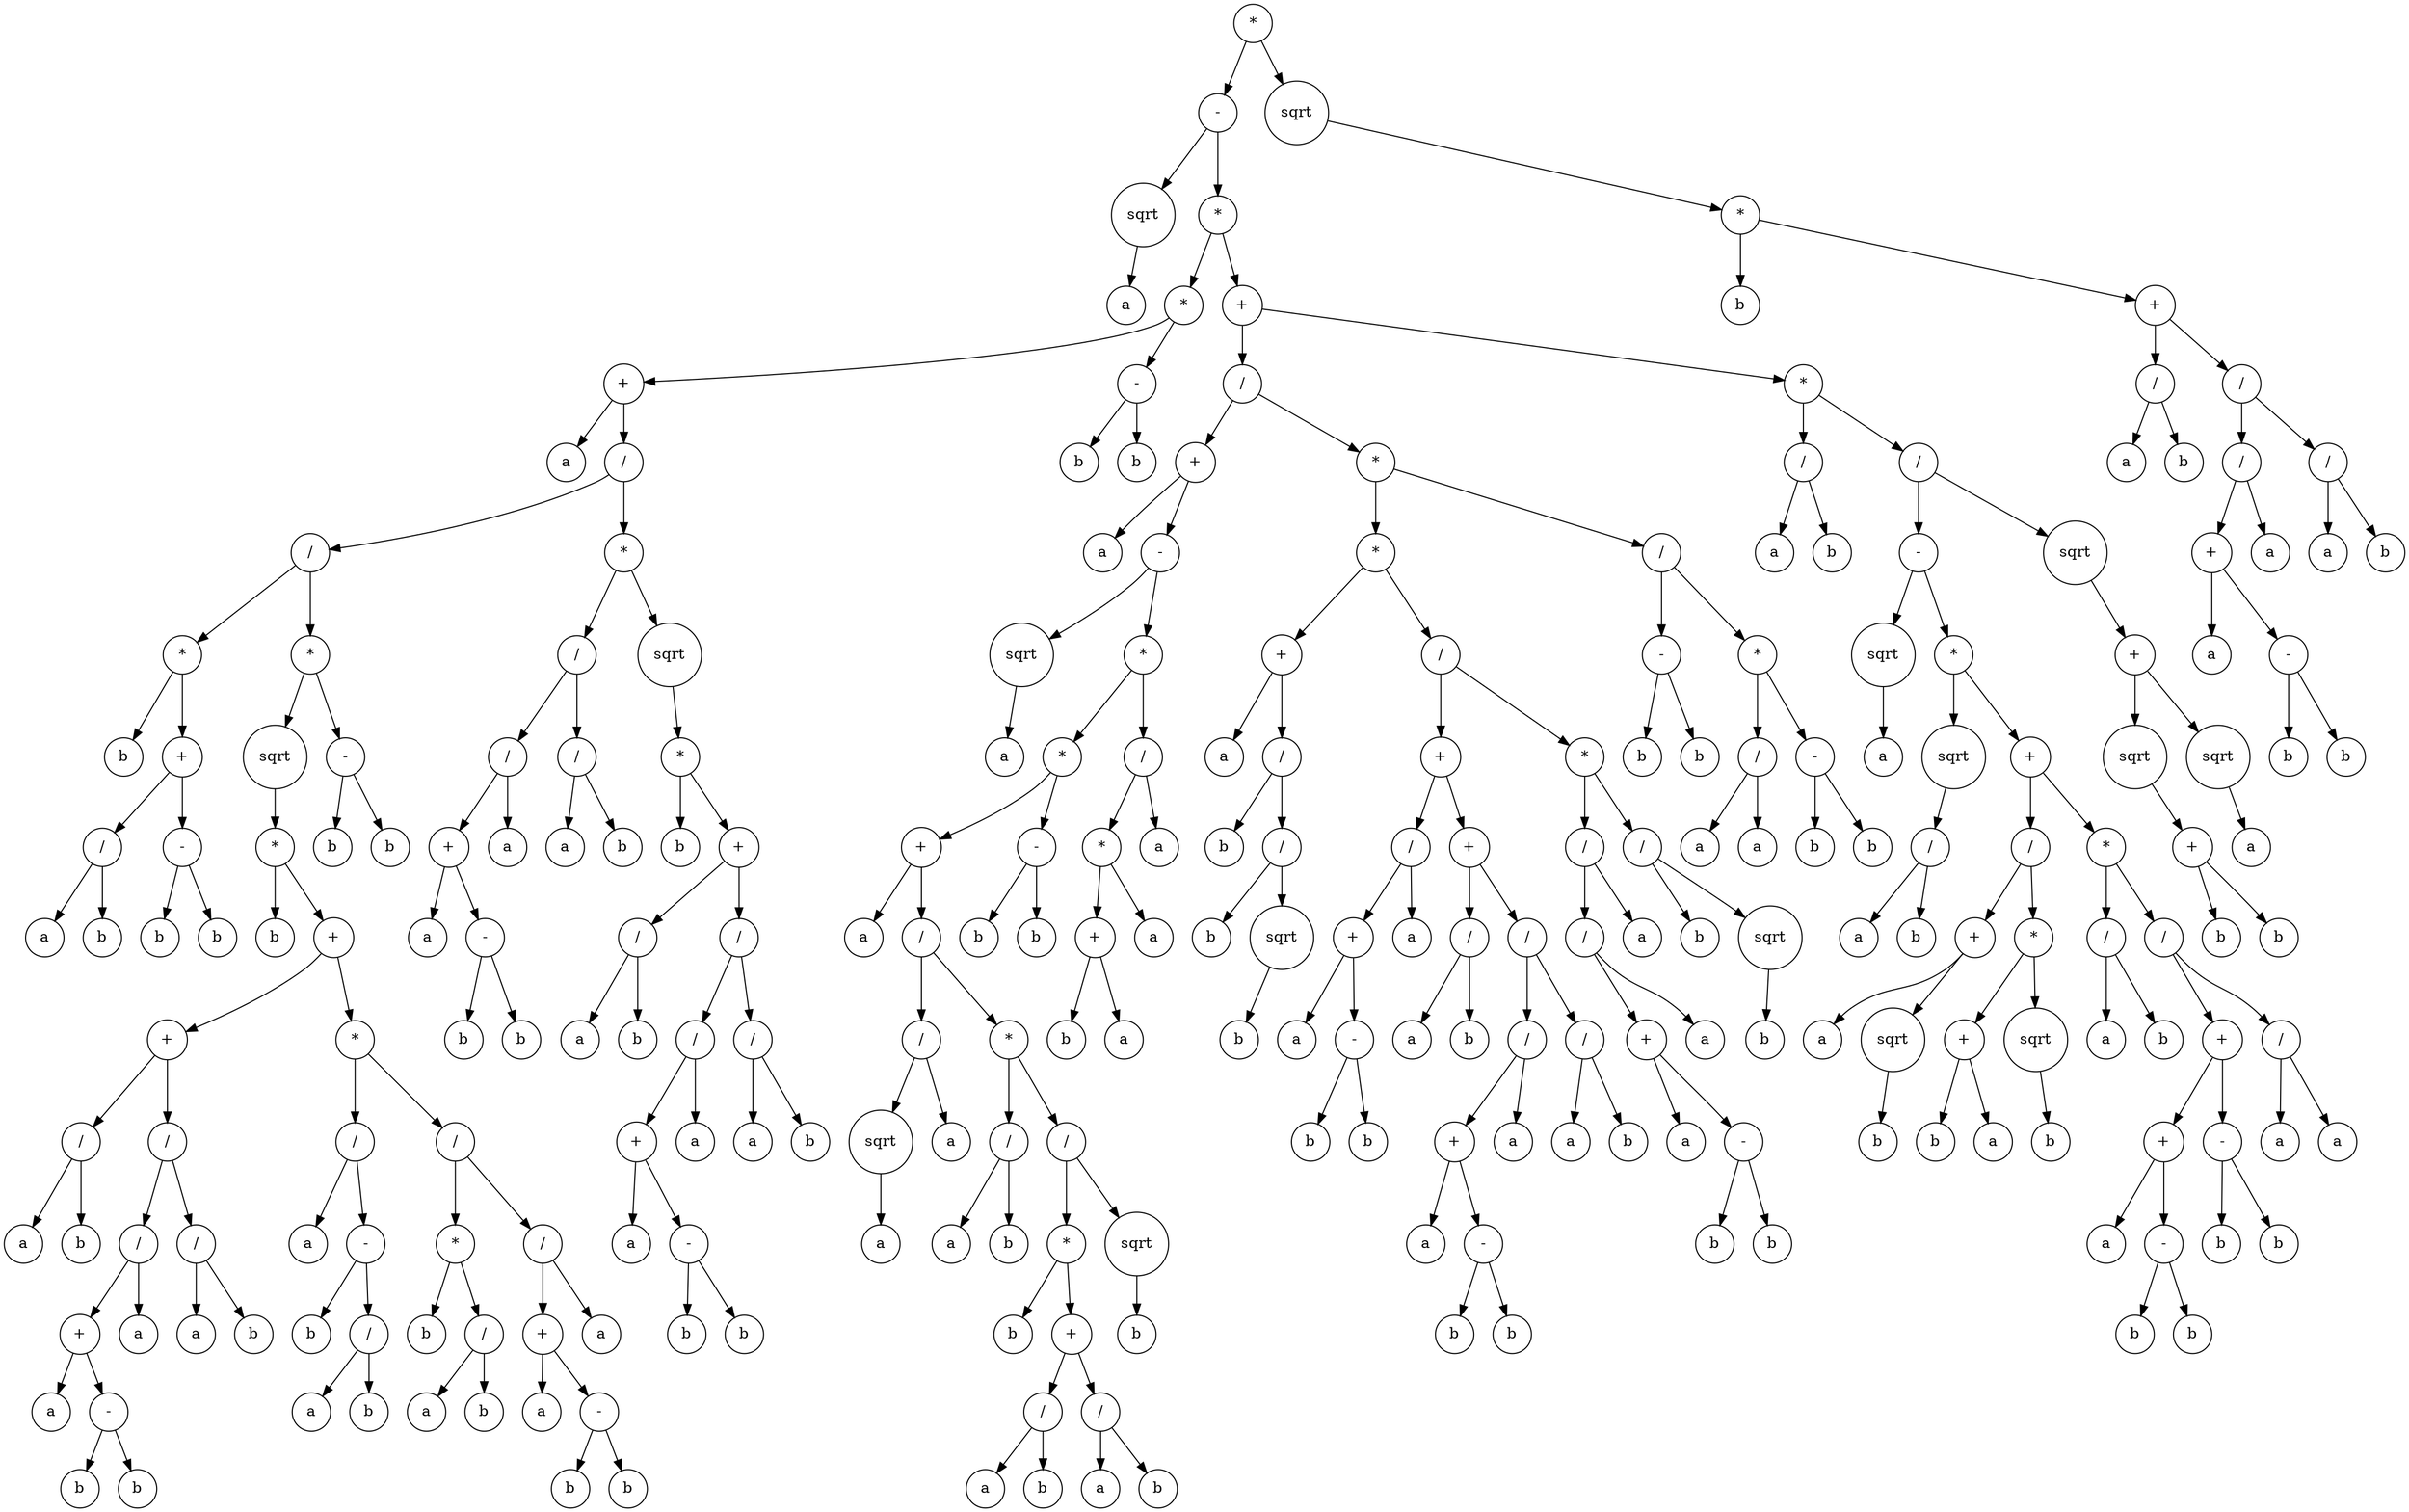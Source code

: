 digraph g {
graph [ordering=out];
node [shape=circle];
n[label = "*"];
n0[label = "-"];
n00[label = "sqrt"];
n000[label = "a"];
n00 -> n000;
n0 -> n00;
n01[label = "*"];
n010[label = "*"];
n0100[label = "+"];
n01000[label = "a"];
n0100 -> n01000;
n01001[label = "/"];
n010010[label = "/"];
n0100100[label = "*"];
n01001000[label = "b"];
n0100100 -> n01001000;
n01001001[label = "+"];
n010010010[label = "/"];
n0100100100[label = "a"];
n010010010 -> n0100100100;
n0100100101[label = "b"];
n010010010 -> n0100100101;
n01001001 -> n010010010;
n010010011[label = "-"];
n0100100110[label = "b"];
n010010011 -> n0100100110;
n0100100111[label = "b"];
n010010011 -> n0100100111;
n01001001 -> n010010011;
n0100100 -> n01001001;
n010010 -> n0100100;
n0100101[label = "*"];
n01001010[label = "sqrt"];
n010010100[label = "*"];
n0100101000[label = "b"];
n010010100 -> n0100101000;
n0100101001[label = "+"];
n01001010010[label = "+"];
n010010100100[label = "/"];
n0100101001000[label = "a"];
n010010100100 -> n0100101001000;
n0100101001001[label = "b"];
n010010100100 -> n0100101001001;
n01001010010 -> n010010100100;
n010010100101[label = "/"];
n0100101001010[label = "/"];
n01001010010100[label = "+"];
n010010100101000[label = "a"];
n01001010010100 -> n010010100101000;
n010010100101001[label = "-"];
n0100101001010010[label = "b"];
n010010100101001 -> n0100101001010010;
n0100101001010011[label = "b"];
n010010100101001 -> n0100101001010011;
n01001010010100 -> n010010100101001;
n0100101001010 -> n01001010010100;
n01001010010101[label = "a"];
n0100101001010 -> n01001010010101;
n010010100101 -> n0100101001010;
n0100101001011[label = "/"];
n01001010010110[label = "a"];
n0100101001011 -> n01001010010110;
n01001010010111[label = "b"];
n0100101001011 -> n01001010010111;
n010010100101 -> n0100101001011;
n01001010010 -> n010010100101;
n0100101001 -> n01001010010;
n01001010011[label = "*"];
n010010100110[label = "/"];
n0100101001100[label = "a"];
n010010100110 -> n0100101001100;
n0100101001101[label = "-"];
n01001010011010[label = "b"];
n0100101001101 -> n01001010011010;
n01001010011011[label = "/"];
n010010100110110[label = "a"];
n01001010011011 -> n010010100110110;
n010010100110111[label = "b"];
n01001010011011 -> n010010100110111;
n0100101001101 -> n01001010011011;
n010010100110 -> n0100101001101;
n01001010011 -> n010010100110;
n010010100111[label = "/"];
n0100101001110[label = "*"];
n01001010011100[label = "b"];
n0100101001110 -> n01001010011100;
n01001010011101[label = "/"];
n010010100111010[label = "a"];
n01001010011101 -> n010010100111010;
n010010100111011[label = "b"];
n01001010011101 -> n010010100111011;
n0100101001110 -> n01001010011101;
n010010100111 -> n0100101001110;
n0100101001111[label = "/"];
n01001010011110[label = "+"];
n010010100111100[label = "a"];
n01001010011110 -> n010010100111100;
n010010100111101[label = "-"];
n0100101001111010[label = "b"];
n010010100111101 -> n0100101001111010;
n0100101001111011[label = "b"];
n010010100111101 -> n0100101001111011;
n01001010011110 -> n010010100111101;
n0100101001111 -> n01001010011110;
n01001010011111[label = "a"];
n0100101001111 -> n01001010011111;
n010010100111 -> n0100101001111;
n01001010011 -> n010010100111;
n0100101001 -> n01001010011;
n010010100 -> n0100101001;
n01001010 -> n010010100;
n0100101 -> n01001010;
n01001011[label = "-"];
n010010110[label = "b"];
n01001011 -> n010010110;
n010010111[label = "b"];
n01001011 -> n010010111;
n0100101 -> n01001011;
n010010 -> n0100101;
n01001 -> n010010;
n010011[label = "*"];
n0100110[label = "/"];
n01001100[label = "/"];
n010011000[label = "+"];
n0100110000[label = "a"];
n010011000 -> n0100110000;
n0100110001[label = "-"];
n01001100010[label = "b"];
n0100110001 -> n01001100010;
n01001100011[label = "b"];
n0100110001 -> n01001100011;
n010011000 -> n0100110001;
n01001100 -> n010011000;
n010011001[label = "a"];
n01001100 -> n010011001;
n0100110 -> n01001100;
n01001101[label = "/"];
n010011010[label = "a"];
n01001101 -> n010011010;
n010011011[label = "b"];
n01001101 -> n010011011;
n0100110 -> n01001101;
n010011 -> n0100110;
n0100111[label = "sqrt"];
n01001110[label = "*"];
n010011100[label = "b"];
n01001110 -> n010011100;
n010011101[label = "+"];
n0100111010[label = "/"];
n01001110100[label = "a"];
n0100111010 -> n01001110100;
n01001110101[label = "b"];
n0100111010 -> n01001110101;
n010011101 -> n0100111010;
n0100111011[label = "/"];
n01001110110[label = "/"];
n010011101100[label = "+"];
n0100111011000[label = "a"];
n010011101100 -> n0100111011000;
n0100111011001[label = "-"];
n01001110110010[label = "b"];
n0100111011001 -> n01001110110010;
n01001110110011[label = "b"];
n0100111011001 -> n01001110110011;
n010011101100 -> n0100111011001;
n01001110110 -> n010011101100;
n010011101101[label = "a"];
n01001110110 -> n010011101101;
n0100111011 -> n01001110110;
n01001110111[label = "/"];
n010011101110[label = "a"];
n01001110111 -> n010011101110;
n010011101111[label = "b"];
n01001110111 -> n010011101111;
n0100111011 -> n01001110111;
n010011101 -> n0100111011;
n01001110 -> n010011101;
n0100111 -> n01001110;
n010011 -> n0100111;
n01001 -> n010011;
n0100 -> n01001;
n010 -> n0100;
n0101[label = "-"];
n01010[label = "b"];
n0101 -> n01010;
n01011[label = "b"];
n0101 -> n01011;
n010 -> n0101;
n01 -> n010;
n011[label = "+"];
n0110[label = "/"];
n01100[label = "+"];
n011000[label = "a"];
n01100 -> n011000;
n011001[label = "-"];
n0110010[label = "sqrt"];
n01100100[label = "a"];
n0110010 -> n01100100;
n011001 -> n0110010;
n0110011[label = "*"];
n01100110[label = "*"];
n011001100[label = "+"];
n0110011000[label = "a"];
n011001100 -> n0110011000;
n0110011001[label = "/"];
n01100110010[label = "/"];
n011001100100[label = "sqrt"];
n0110011001000[label = "a"];
n011001100100 -> n0110011001000;
n01100110010 -> n011001100100;
n011001100101[label = "a"];
n01100110010 -> n011001100101;
n0110011001 -> n01100110010;
n01100110011[label = "*"];
n011001100110[label = "/"];
n0110011001100[label = "a"];
n011001100110 -> n0110011001100;
n0110011001101[label = "b"];
n011001100110 -> n0110011001101;
n01100110011 -> n011001100110;
n011001100111[label = "/"];
n0110011001110[label = "*"];
n01100110011100[label = "b"];
n0110011001110 -> n01100110011100;
n01100110011101[label = "+"];
n011001100111010[label = "/"];
n0110011001110100[label = "a"];
n011001100111010 -> n0110011001110100;
n0110011001110101[label = "b"];
n011001100111010 -> n0110011001110101;
n01100110011101 -> n011001100111010;
n011001100111011[label = "/"];
n0110011001110110[label = "a"];
n011001100111011 -> n0110011001110110;
n0110011001110111[label = "b"];
n011001100111011 -> n0110011001110111;
n01100110011101 -> n011001100111011;
n0110011001110 -> n01100110011101;
n011001100111 -> n0110011001110;
n0110011001111[label = "sqrt"];
n01100110011110[label = "b"];
n0110011001111 -> n01100110011110;
n011001100111 -> n0110011001111;
n01100110011 -> n011001100111;
n0110011001 -> n01100110011;
n011001100 -> n0110011001;
n01100110 -> n011001100;
n011001101[label = "-"];
n0110011010[label = "b"];
n011001101 -> n0110011010;
n0110011011[label = "b"];
n011001101 -> n0110011011;
n01100110 -> n011001101;
n0110011 -> n01100110;
n01100111[label = "/"];
n011001110[label = "*"];
n0110011100[label = "+"];
n01100111000[label = "b"];
n0110011100 -> n01100111000;
n01100111001[label = "a"];
n0110011100 -> n01100111001;
n011001110 -> n0110011100;
n0110011101[label = "a"];
n011001110 -> n0110011101;
n01100111 -> n011001110;
n011001111[label = "a"];
n01100111 -> n011001111;
n0110011 -> n01100111;
n011001 -> n0110011;
n01100 -> n011001;
n0110 -> n01100;
n01101[label = "*"];
n011010[label = "*"];
n0110100[label = "+"];
n01101000[label = "a"];
n0110100 -> n01101000;
n01101001[label = "/"];
n011010010[label = "b"];
n01101001 -> n011010010;
n011010011[label = "/"];
n0110100110[label = "b"];
n011010011 -> n0110100110;
n0110100111[label = "sqrt"];
n01101001110[label = "b"];
n0110100111 -> n01101001110;
n011010011 -> n0110100111;
n01101001 -> n011010011;
n0110100 -> n01101001;
n011010 -> n0110100;
n0110101[label = "/"];
n01101010[label = "+"];
n011010100[label = "/"];
n0110101000[label = "+"];
n01101010000[label = "a"];
n0110101000 -> n01101010000;
n01101010001[label = "-"];
n011010100010[label = "b"];
n01101010001 -> n011010100010;
n011010100011[label = "b"];
n01101010001 -> n011010100011;
n0110101000 -> n01101010001;
n011010100 -> n0110101000;
n0110101001[label = "a"];
n011010100 -> n0110101001;
n01101010 -> n011010100;
n011010101[label = "+"];
n0110101010[label = "/"];
n01101010100[label = "a"];
n0110101010 -> n01101010100;
n01101010101[label = "b"];
n0110101010 -> n01101010101;
n011010101 -> n0110101010;
n0110101011[label = "/"];
n01101010110[label = "/"];
n011010101100[label = "+"];
n0110101011000[label = "a"];
n011010101100 -> n0110101011000;
n0110101011001[label = "-"];
n01101010110010[label = "b"];
n0110101011001 -> n01101010110010;
n01101010110011[label = "b"];
n0110101011001 -> n01101010110011;
n011010101100 -> n0110101011001;
n01101010110 -> n011010101100;
n011010101101[label = "a"];
n01101010110 -> n011010101101;
n0110101011 -> n01101010110;
n01101010111[label = "/"];
n011010101110[label = "a"];
n01101010111 -> n011010101110;
n011010101111[label = "b"];
n01101010111 -> n011010101111;
n0110101011 -> n01101010111;
n011010101 -> n0110101011;
n01101010 -> n011010101;
n0110101 -> n01101010;
n01101011[label = "*"];
n011010110[label = "/"];
n0110101100[label = "/"];
n01101011000[label = "+"];
n011010110000[label = "a"];
n01101011000 -> n011010110000;
n011010110001[label = "-"];
n0110101100010[label = "b"];
n011010110001 -> n0110101100010;
n0110101100011[label = "b"];
n011010110001 -> n0110101100011;
n01101011000 -> n011010110001;
n0110101100 -> n01101011000;
n01101011001[label = "a"];
n0110101100 -> n01101011001;
n011010110 -> n0110101100;
n0110101101[label = "a"];
n011010110 -> n0110101101;
n01101011 -> n011010110;
n011010111[label = "/"];
n0110101110[label = "b"];
n011010111 -> n0110101110;
n0110101111[label = "sqrt"];
n01101011110[label = "b"];
n0110101111 -> n01101011110;
n011010111 -> n0110101111;
n01101011 -> n011010111;
n0110101 -> n01101011;
n011010 -> n0110101;
n01101 -> n011010;
n011011[label = "/"];
n0110110[label = "-"];
n01101100[label = "b"];
n0110110 -> n01101100;
n01101101[label = "b"];
n0110110 -> n01101101;
n011011 -> n0110110;
n0110111[label = "*"];
n01101110[label = "/"];
n011011100[label = "a"];
n01101110 -> n011011100;
n011011101[label = "a"];
n01101110 -> n011011101;
n0110111 -> n01101110;
n01101111[label = "-"];
n011011110[label = "b"];
n01101111 -> n011011110;
n011011111[label = "b"];
n01101111 -> n011011111;
n0110111 -> n01101111;
n011011 -> n0110111;
n01101 -> n011011;
n0110 -> n01101;
n011 -> n0110;
n0111[label = "*"];
n01110[label = "/"];
n011100[label = "a"];
n01110 -> n011100;
n011101[label = "b"];
n01110 -> n011101;
n0111 -> n01110;
n01111[label = "/"];
n011110[label = "-"];
n0111100[label = "sqrt"];
n01111000[label = "a"];
n0111100 -> n01111000;
n011110 -> n0111100;
n0111101[label = "*"];
n01111010[label = "sqrt"];
n011110100[label = "/"];
n0111101000[label = "a"];
n011110100 -> n0111101000;
n0111101001[label = "b"];
n011110100 -> n0111101001;
n01111010 -> n011110100;
n0111101 -> n01111010;
n01111011[label = "+"];
n011110110[label = "/"];
n0111101100[label = "+"];
n01111011000[label = "a"];
n0111101100 -> n01111011000;
n01111011001[label = "sqrt"];
n011110110010[label = "b"];
n01111011001 -> n011110110010;
n0111101100 -> n01111011001;
n011110110 -> n0111101100;
n0111101101[label = "*"];
n01111011010[label = "+"];
n011110110100[label = "b"];
n01111011010 -> n011110110100;
n011110110101[label = "a"];
n01111011010 -> n011110110101;
n0111101101 -> n01111011010;
n01111011011[label = "sqrt"];
n011110110110[label = "b"];
n01111011011 -> n011110110110;
n0111101101 -> n01111011011;
n011110110 -> n0111101101;
n01111011 -> n011110110;
n011110111[label = "*"];
n0111101110[label = "/"];
n01111011100[label = "a"];
n0111101110 -> n01111011100;
n01111011101[label = "b"];
n0111101110 -> n01111011101;
n011110111 -> n0111101110;
n0111101111[label = "/"];
n01111011110[label = "+"];
n011110111100[label = "+"];
n0111101111000[label = "a"];
n011110111100 -> n0111101111000;
n0111101111001[label = "-"];
n01111011110010[label = "b"];
n0111101111001 -> n01111011110010;
n01111011110011[label = "b"];
n0111101111001 -> n01111011110011;
n011110111100 -> n0111101111001;
n01111011110 -> n011110111100;
n011110111101[label = "-"];
n0111101111010[label = "b"];
n011110111101 -> n0111101111010;
n0111101111011[label = "b"];
n011110111101 -> n0111101111011;
n01111011110 -> n011110111101;
n0111101111 -> n01111011110;
n01111011111[label = "/"];
n011110111110[label = "a"];
n01111011111 -> n011110111110;
n011110111111[label = "a"];
n01111011111 -> n011110111111;
n0111101111 -> n01111011111;
n011110111 -> n0111101111;
n01111011 -> n011110111;
n0111101 -> n01111011;
n011110 -> n0111101;
n01111 -> n011110;
n011111[label = "sqrt"];
n0111110[label = "+"];
n01111100[label = "sqrt"];
n011111000[label = "+"];
n0111110000[label = "b"];
n011111000 -> n0111110000;
n0111110001[label = "b"];
n011111000 -> n0111110001;
n01111100 -> n011111000;
n0111110 -> n01111100;
n01111101[label = "sqrt"];
n011111010[label = "a"];
n01111101 -> n011111010;
n0111110 -> n01111101;
n011111 -> n0111110;
n01111 -> n011111;
n0111 -> n01111;
n011 -> n0111;
n01 -> n011;
n0 -> n01;
n -> n0;
n1[label = "sqrt"];
n10[label = "*"];
n100[label = "b"];
n10 -> n100;
n101[label = "+"];
n1010[label = "/"];
n10100[label = "a"];
n1010 -> n10100;
n10101[label = "b"];
n1010 -> n10101;
n101 -> n1010;
n1011[label = "/"];
n10110[label = "/"];
n101100[label = "+"];
n1011000[label = "a"];
n101100 -> n1011000;
n1011001[label = "-"];
n10110010[label = "b"];
n1011001 -> n10110010;
n10110011[label = "b"];
n1011001 -> n10110011;
n101100 -> n1011001;
n10110 -> n101100;
n101101[label = "a"];
n10110 -> n101101;
n1011 -> n10110;
n10111[label = "/"];
n101110[label = "a"];
n10111 -> n101110;
n101111[label = "b"];
n10111 -> n101111;
n1011 -> n10111;
n101 -> n1011;
n10 -> n101;
n1 -> n10;
n -> n1;
}
